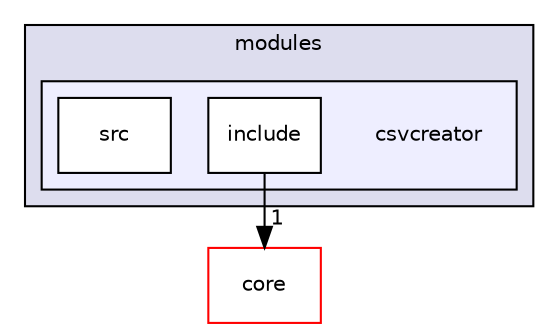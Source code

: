 digraph "modules/csvcreator" {
  compound=true
  node [ fontsize="10", fontname="Helvetica"];
  edge [ labelfontsize="10", labelfontname="Helvetica"];
  subgraph clusterdir_a4c27d7396bb81b7e98c2451eac692b0 {
    graph [ bgcolor="#ddddee", pencolor="black", label="modules" fontname="Helvetica", fontsize="10", URL="dir_a4c27d7396bb81b7e98c2451eac692b0.html"]
  subgraph clusterdir_5dfa66d3343ec6dcab8cbb9f4ed3ab32 {
    graph [ bgcolor="#eeeeff", pencolor="black", label="" URL="dir_5dfa66d3343ec6dcab8cbb9f4ed3ab32.html"];
    dir_5dfa66d3343ec6dcab8cbb9f4ed3ab32 [shape=plaintext label="csvcreator"];
    dir_33628eea4c6ad537d972d15263df25e8 [shape=box label="include" color="black" fillcolor="white" style="filled" URL="dir_33628eea4c6ad537d972d15263df25e8.html"];
    dir_de46ee2191088034e5c2b6550092ddab [shape=box label="src" color="black" fillcolor="white" style="filled" URL="dir_de46ee2191088034e5c2b6550092ddab.html"];
  }
  }
  dir_af9662fc3bbb718d08ee7fbee3548177 [shape=box label="core" fillcolor="white" style="filled" color="red" URL="dir_af9662fc3bbb718d08ee7fbee3548177.html"];
  dir_33628eea4c6ad537d972d15263df25e8->dir_af9662fc3bbb718d08ee7fbee3548177 [headlabel="1", labeldistance=1.5 headhref="dir_000009_000005.html"];
}
